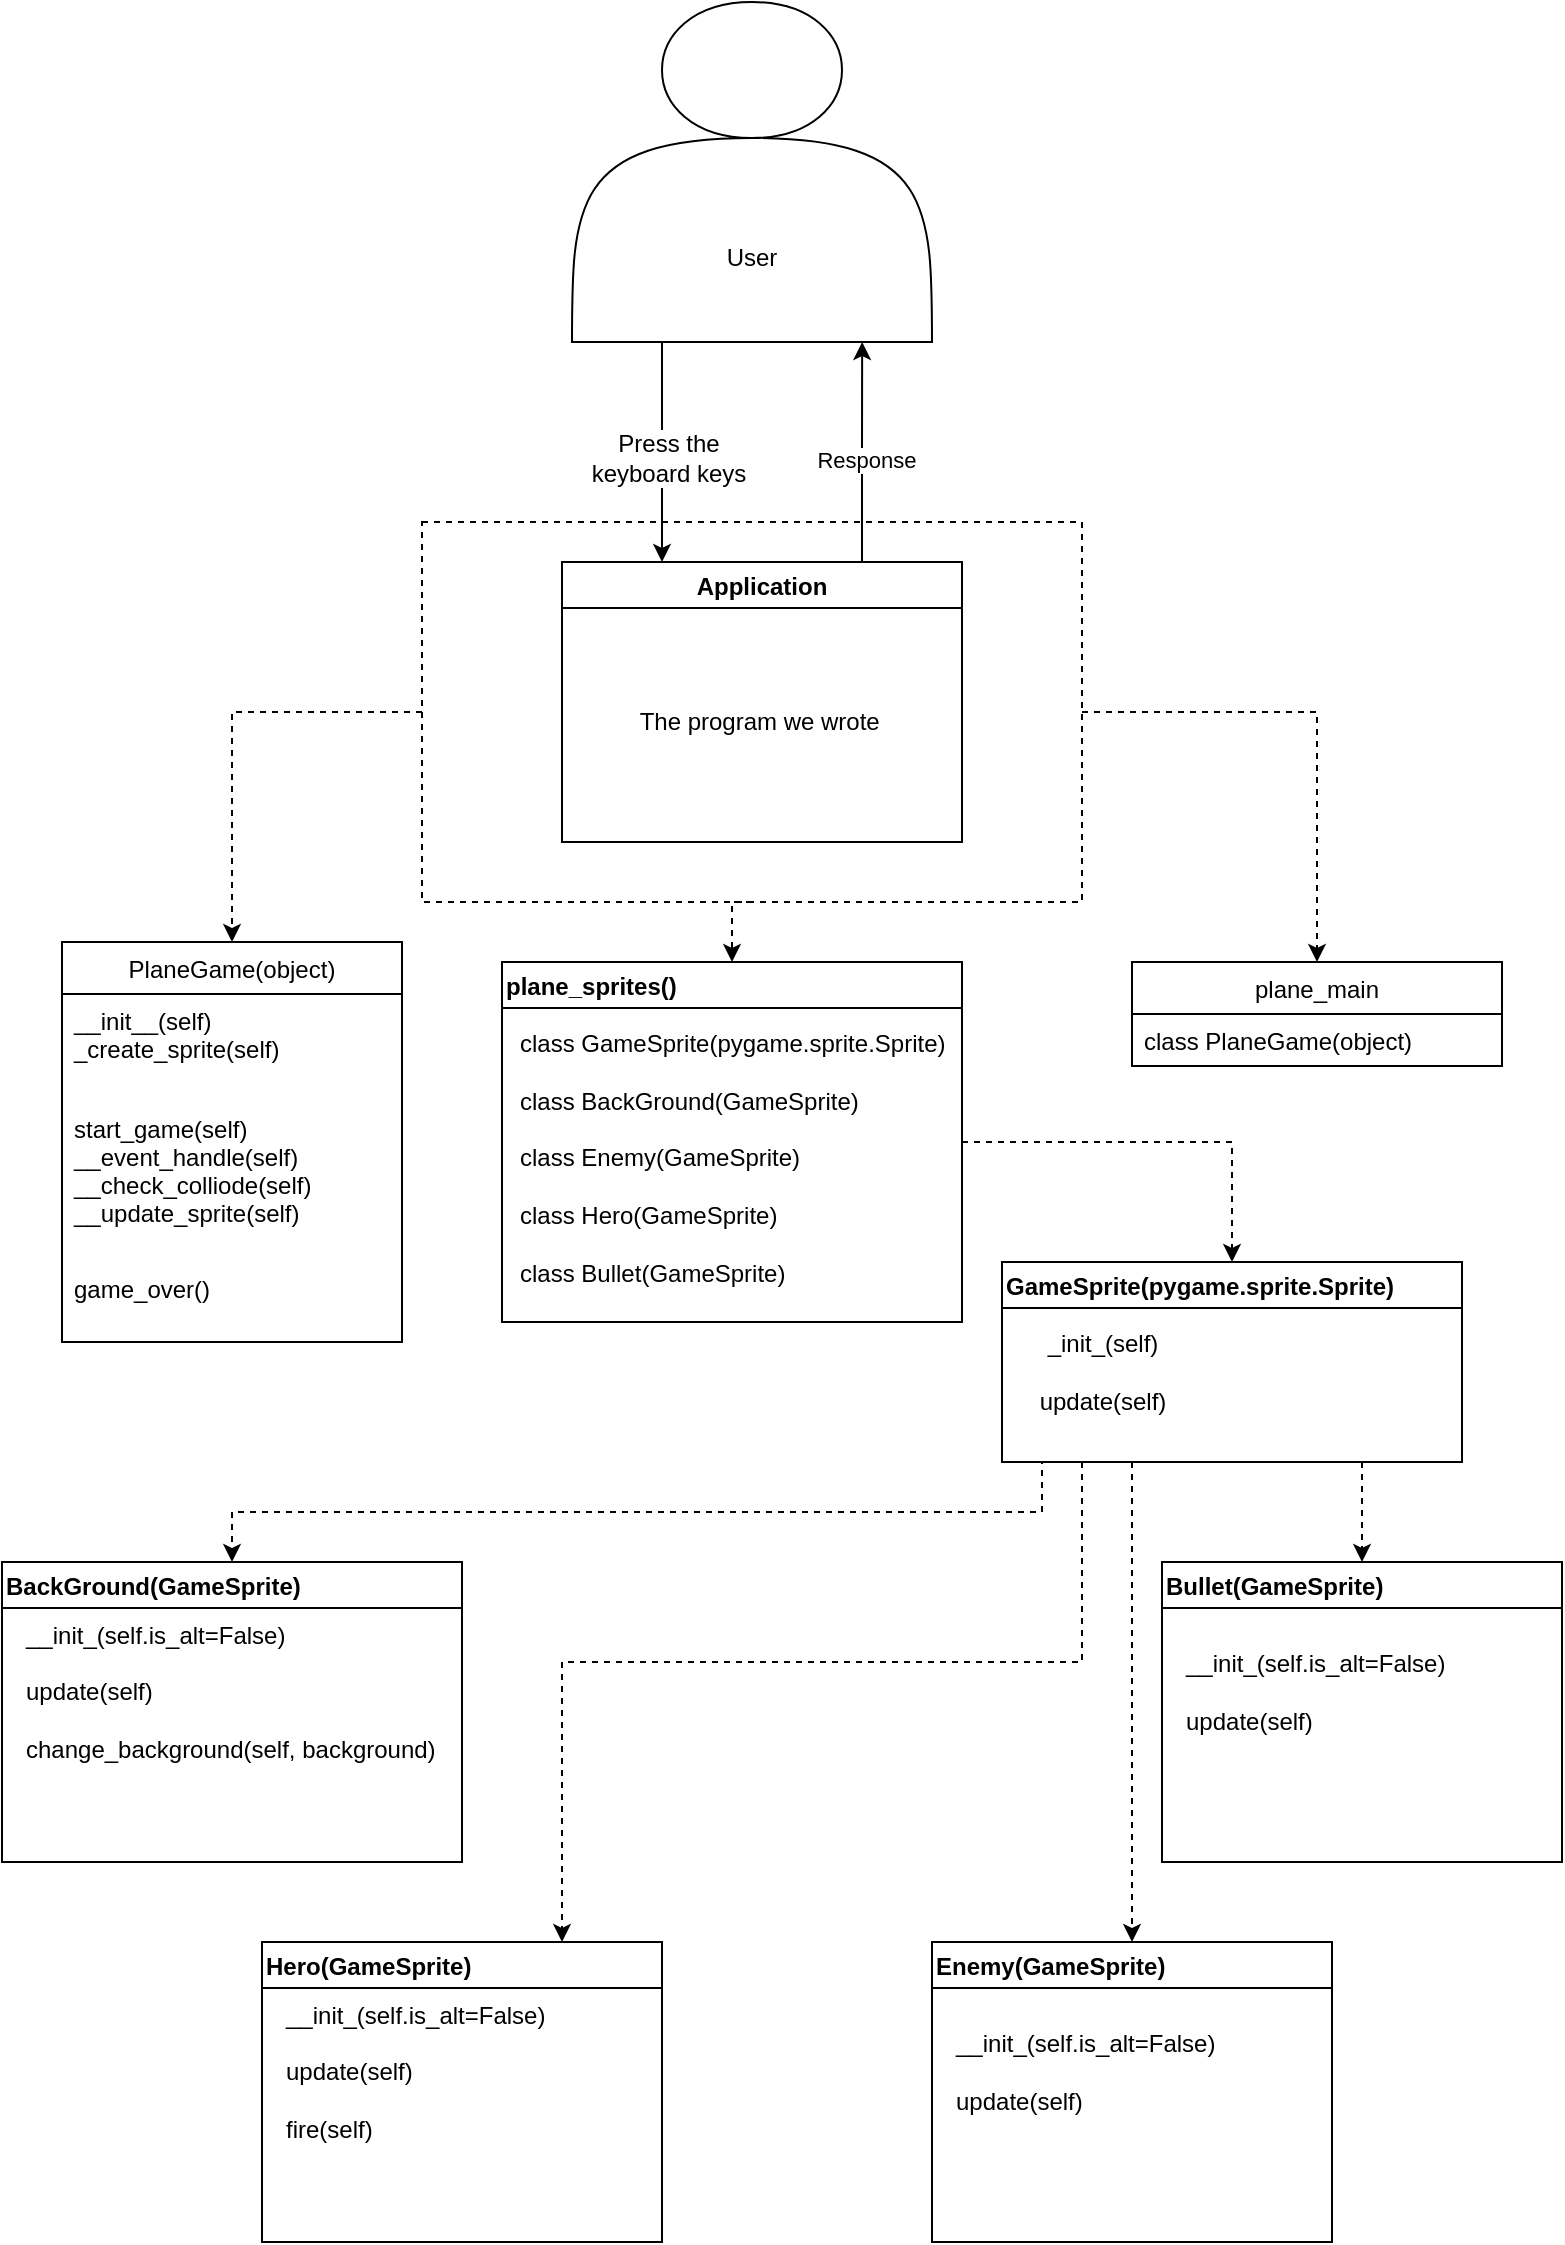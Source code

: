 <mxfile version="14.7.4" type="embed"><diagram id="HbdgqcXgwcT-n3ahWMv5" name="Page-1"><mxGraphModel dx="1253" dy="1075" grid="1" gridSize="10" guides="1" tooltips="1" connect="1" arrows="1" fold="1" page="1" pageScale="1" pageWidth="850" pageHeight="1100" math="0" shadow="0"><root><mxCell id="0"/><mxCell id="1" parent="0"/><mxCell id="9" style="edgeStyle=orthogonalEdgeStyle;rounded=0;orthogonalLoop=1;jettySize=auto;html=1;exitX=0.25;exitY=1;exitDx=0;exitDy=0;entryX=0.25;entryY=0;entryDx=0;entryDy=0;" parent="1" source="2" target="4" edge="1"><mxGeometry relative="1" as="geometry"/></mxCell><mxCell id="14" value="&lt;span style=&quot;font-size: 12px&quot;&gt;Press the&lt;/span&gt;&lt;br style=&quot;font-size: 12px&quot;&gt;&lt;span style=&quot;font-size: 12px&quot;&gt;keyboard keys&lt;/span&gt;" style="edgeLabel;html=1;align=center;verticalAlign=middle;resizable=0;points=[];" parent="9" vertex="1" connectable="0"><mxGeometry x="0.054" y="3" relative="1" as="geometry"><mxPoint as="offset"/></mxGeometry></mxCell><mxCell id="2" value="&lt;br&gt;&lt;br&gt;&lt;br&gt;&lt;br&gt;&lt;br&gt;&lt;br&gt;User&lt;br&gt;" style="shape=actor;whiteSpace=wrap;html=1;" parent="1" vertex="1"><mxGeometry x="315" width="180" height="170" as="geometry"/></mxCell><mxCell id="15" style="edgeStyle=orthogonalEdgeStyle;rounded=0;orthogonalLoop=1;jettySize=auto;html=1;exitX=0.75;exitY=0;exitDx=0;exitDy=0;entryX=0.806;entryY=1;entryDx=0;entryDy=0;entryPerimeter=0;" parent="1" source="4" target="2" edge="1"><mxGeometry relative="1" as="geometry"/></mxCell><mxCell id="16" value="Response" style="edgeLabel;html=1;align=center;verticalAlign=middle;resizable=0;points=[];" parent="15" vertex="1" connectable="0"><mxGeometry x="-0.074" y="-2" relative="1" as="geometry"><mxPoint as="offset"/></mxGeometry></mxCell><mxCell id="4" value="Application" style="swimlane;" parent="1" vertex="1"><mxGeometry x="310" y="280" width="200" height="140" as="geometry"/></mxCell><mxCell id="11" value="The program we wrote&amp;nbsp;" style="text;html=1;align=center;verticalAlign=middle;resizable=0;points=[];autosize=1;strokeColor=none;" parent="4" vertex="1"><mxGeometry x="30" y="70" width="140" height="20" as="geometry"/></mxCell><mxCell id="21" value="PlaneGame(object)" style="swimlane;fontStyle=0;childLayout=stackLayout;horizontal=1;startSize=26;fillColor=none;horizontalStack=0;resizeParent=1;resizeParentMax=0;resizeLast=0;collapsible=1;marginBottom=0;" parent="1" vertex="1"><mxGeometry x="60" y="470" width="170" height="200" as="geometry"><mxRectangle x="110" y="520" width="140" height="26" as="alternateBounds"/></mxGeometry></mxCell><mxCell id="22" value="__init__(self)&#10;_create_sprite(self)" style="text;strokeColor=none;fillColor=none;align=left;verticalAlign=top;spacingLeft=4;spacingRight=4;overflow=hidden;rotatable=0;points=[[0,0.5],[1,0.5]];portConstraint=eastwest;" parent="21" vertex="1"><mxGeometry y="26" width="170" height="54" as="geometry"/></mxCell><mxCell id="23" value="start_game(self)&#10;__event_handle(self)&#10;__check_colliode(self)&#10;__update_sprite(self)" style="text;strokeColor=none;fillColor=none;align=left;verticalAlign=top;spacingLeft=4;spacingRight=4;overflow=hidden;rotatable=0;points=[[0,0.5],[1,0.5]];portConstraint=eastwest;" parent="21" vertex="1"><mxGeometry y="80" width="170" height="80" as="geometry"/></mxCell><mxCell id="24" value="game_over()" style="text;strokeColor=none;fillColor=none;align=left;verticalAlign=top;spacingLeft=4;spacingRight=4;overflow=hidden;rotatable=0;points=[[0,0.5],[1,0.5]];portConstraint=eastwest;" parent="21" vertex="1"><mxGeometry y="160" width="170" height="40" as="geometry"/></mxCell><mxCell id="25" value="plane_main" style="swimlane;fontStyle=0;childLayout=stackLayout;horizontal=1;startSize=26;fillColor=none;horizontalStack=0;resizeParent=1;resizeParentMax=0;resizeLast=0;collapsible=1;marginBottom=0;" parent="1" vertex="1"><mxGeometry x="595" y="480" width="185" height="52" as="geometry"/></mxCell><mxCell id="26" value="class PlaneGame(object)" style="text;strokeColor=none;fillColor=none;align=left;verticalAlign=top;spacingLeft=4;spacingRight=4;overflow=hidden;rotatable=0;points=[[0,0.5],[1,0.5]];portConstraint=eastwest;" parent="25" vertex="1"><mxGeometry y="26" width="185" height="26" as="geometry"/></mxCell><mxCell id="52" style="edgeStyle=orthogonalEdgeStyle;rounded=0;orthogonalLoop=1;jettySize=auto;html=1;entryX=0.5;entryY=0;entryDx=0;entryDy=0;dashed=1;" edge="1" parent="1" source="29" target="31"><mxGeometry relative="1" as="geometry"/></mxCell><mxCell id="29" value="plane_sprites()" style="swimlane;align=left;spacingTop=0;" parent="1" vertex="1"><mxGeometry x="280" y="480" width="230" height="180" as="geometry"/></mxCell><mxCell id="30" value="&lt;div&gt;class GameSprite(pygame.sprite.Sprite)&lt;/div&gt;&lt;div&gt;&lt;br&gt;&lt;/div&gt;&lt;div&gt;class BackGround(GameSprite)&lt;/div&gt;&lt;div&gt;&lt;br&gt;&lt;/div&gt;&lt;div&gt;class Enemy(GameSprite)&lt;/div&gt;&lt;div&gt;&lt;br&gt;&lt;/div&gt;&lt;div&gt;class Hero(GameSprite)&lt;/div&gt;&lt;div&gt;&lt;br&gt;&lt;/div&gt;&lt;div&gt;class Bullet(GameSprite)&lt;/div&gt;" style="text;html=1;align=left;verticalAlign=middle;resizable=0;points=[];autosize=1;strokeColor=none;spacing=4;labelBorderColor=none;labelBackgroundColor=none;spacingTop=0;" parent="29" vertex="1"><mxGeometry x="5" y="28" width="240" height="140" as="geometry"/></mxCell><mxCell id="53" style="edgeStyle=orthogonalEdgeStyle;rounded=0;orthogonalLoop=1;jettySize=auto;html=1;exitX=0;exitY=1;exitDx=0;exitDy=0;entryX=0.5;entryY=0;entryDx=0;entryDy=0;dashed=1;" edge="1" parent="1" source="31" target="33"><mxGeometry relative="1" as="geometry"><Array as="points"><mxPoint x="550" y="730"/><mxPoint x="550" y="755"/><mxPoint x="145" y="755"/></Array></mxGeometry></mxCell><mxCell id="55" style="edgeStyle=orthogonalEdgeStyle;rounded=0;orthogonalLoop=1;jettySize=auto;html=1;dashed=1;" edge="1" parent="1" source="31" target="37"><mxGeometry relative="1" as="geometry"><Array as="points"><mxPoint x="710" y="740"/><mxPoint x="710" y="740"/></Array></mxGeometry></mxCell><mxCell id="56" style="edgeStyle=orthogonalEdgeStyle;rounded=0;orthogonalLoop=1;jettySize=auto;html=1;entryX=0.5;entryY=0;entryDx=0;entryDy=0;dashed=1;" edge="1" parent="1" source="31" target="39"><mxGeometry relative="1" as="geometry"><Array as="points"><mxPoint x="595" y="800"/><mxPoint x="595" y="800"/></Array></mxGeometry></mxCell><mxCell id="57" style="edgeStyle=orthogonalEdgeStyle;rounded=0;orthogonalLoop=1;jettySize=auto;html=1;entryX=0.75;entryY=0;entryDx=0;entryDy=0;dashed=1;" edge="1" parent="1" source="31" target="35"><mxGeometry relative="1" as="geometry"><Array as="points"><mxPoint x="570" y="830"/><mxPoint x="310" y="830"/></Array></mxGeometry></mxCell><mxCell id="31" value="GameSprite(pygame.sprite.Sprite)" style="swimlane;labelBackgroundColor=none;align=left;" parent="1" vertex="1"><mxGeometry x="530" y="630" width="230" height="100" as="geometry"/></mxCell><mxCell id="32" value="_init_(self)&lt;br&gt;&lt;br&gt;update(self)" style="text;html=1;align=center;verticalAlign=middle;resizable=0;points=[];autosize=1;strokeColor=none;" parent="31" vertex="1"><mxGeometry x="10" y="30" width="80" height="50" as="geometry"/></mxCell><mxCell id="33" value="BackGround(GameSprite)" style="swimlane;labelBackgroundColor=none;align=left;" parent="1" vertex="1"><mxGeometry x="30" y="780" width="230" height="150" as="geometry"/></mxCell><mxCell id="34" value="&lt;div&gt;__init_(self.is_alt=False)&lt;/div&gt;&lt;div&gt;&lt;br&gt;&lt;/div&gt;&lt;div&gt;update(self)&lt;/div&gt;&lt;div&gt;&lt;br&gt;&lt;/div&gt;&lt;div&gt;change_background(self, background)&lt;br&gt;&lt;/div&gt;" style="text;html=1;align=left;verticalAlign=middle;resizable=0;points=[];autosize=1;strokeColor=none;" parent="33" vertex="1"><mxGeometry x="10" y="25" width="220" height="80" as="geometry"/></mxCell><mxCell id="35" value="Hero(GameSprite)" style="swimlane;labelBackgroundColor=none;align=left;" parent="1" vertex="1"><mxGeometry x="160" y="970" width="200" height="150" as="geometry"/></mxCell><mxCell id="36" value="&lt;div&gt;__init_(self.is_alt=False)&lt;/div&gt;&lt;div&gt;&lt;br&gt;&lt;/div&gt;&lt;div&gt;update(self)&lt;/div&gt;&lt;div&gt;&lt;br&gt;&lt;/div&gt;&lt;div&gt;fire(self)&lt;br&gt;&lt;/div&gt;" style="text;html=1;align=left;verticalAlign=middle;resizable=0;points=[];autosize=1;strokeColor=none;" parent="35" vertex="1"><mxGeometry x="10" y="25" width="150" height="80" as="geometry"/></mxCell><mxCell id="37" value="Bullet(GameSprite)" style="swimlane;labelBackgroundColor=none;align=left;" parent="1" vertex="1"><mxGeometry x="610" y="780" width="200" height="150" as="geometry"/></mxCell><mxCell id="38" value="&lt;div&gt;__init_(self.is_alt=False)&lt;/div&gt;&lt;div style=&quot;&quot;&gt;&lt;br&gt;&lt;/div&gt;&lt;div&gt;update(self)&lt;/div&gt;" style="text;html=1;align=left;verticalAlign=middle;resizable=0;points=[];autosize=1;strokeColor=none;" parent="37" vertex="1"><mxGeometry x="10" y="40" width="150" height="50" as="geometry"/></mxCell><mxCell id="39" value="Enemy(GameSprite)" style="swimlane;labelBackgroundColor=none;align=left;startSize=23;" parent="1" vertex="1"><mxGeometry x="495" y="970" width="200" height="150" as="geometry"/></mxCell><mxCell id="40" value="&lt;div&gt;__init_(self.is_alt=False)&lt;/div&gt;&lt;div style=&quot;&quot;&gt;&lt;br&gt;&lt;/div&gt;&lt;div&gt;update(self)&lt;/div&gt;" style="text;html=1;align=left;verticalAlign=middle;resizable=0;points=[];autosize=1;strokeColor=none;" parent="39" vertex="1"><mxGeometry x="10" y="40" width="150" height="50" as="geometry"/></mxCell><mxCell id="49" style="edgeStyle=orthogonalEdgeStyle;rounded=0;orthogonalLoop=1;jettySize=auto;html=1;entryX=0.5;entryY=0;entryDx=0;entryDy=0;dashed=1;" edge="1" parent="1" source="44" target="21"><mxGeometry relative="1" as="geometry"/></mxCell><mxCell id="50" style="edgeStyle=orthogonalEdgeStyle;rounded=0;orthogonalLoop=1;jettySize=auto;html=1;exitX=0.5;exitY=1;exitDx=0;exitDy=0;entryX=0.5;entryY=0;entryDx=0;entryDy=0;dashed=1;" edge="1" parent="1" source="44" target="29"><mxGeometry relative="1" as="geometry"/></mxCell><mxCell id="51" style="edgeStyle=orthogonalEdgeStyle;rounded=0;orthogonalLoop=1;jettySize=auto;html=1;exitX=1;exitY=0.5;exitDx=0;exitDy=0;entryX=0.5;entryY=0;entryDx=0;entryDy=0;dashed=1;" edge="1" parent="1" source="44" target="25"><mxGeometry relative="1" as="geometry"/></mxCell><mxCell id="44" value="" style="rounded=0;whiteSpace=wrap;html=1;fillColor=none;dashed=1;" vertex="1" parent="1"><mxGeometry x="240" y="260" width="330" height="190" as="geometry"/></mxCell></root></mxGraphModel></diagram></mxfile>